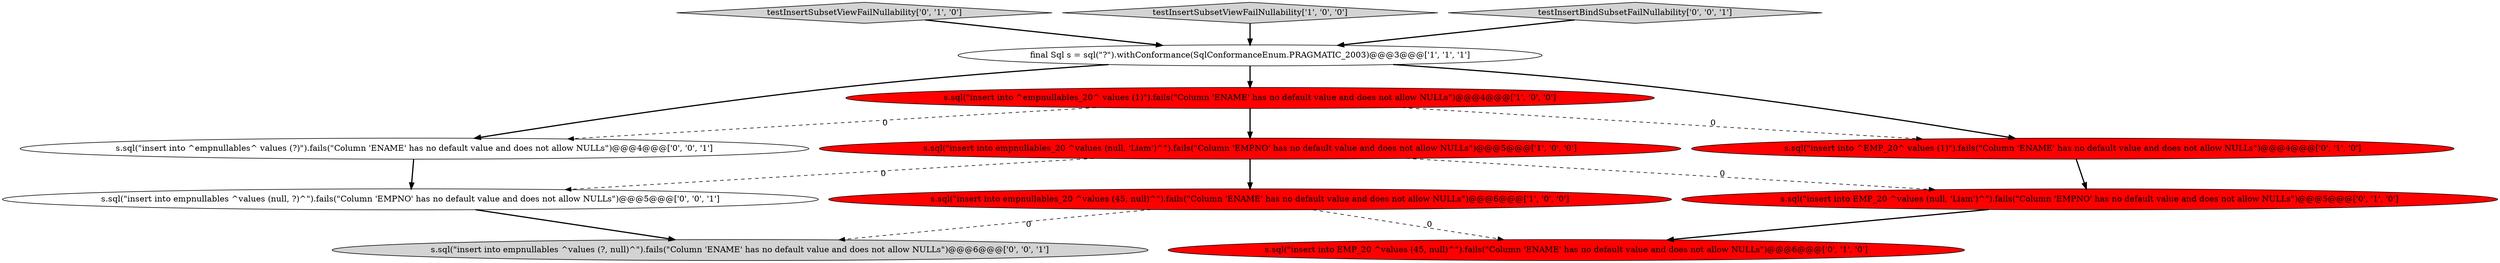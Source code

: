 digraph {
0 [style = filled, label = "s.sql(\"insert into empnullables_20 ^values (null, 'Liam')^\").fails(\"Column 'EMPNO' has no default value and does not allow NULLs\")@@@5@@@['1', '0', '0']", fillcolor = red, shape = ellipse image = "AAA1AAABBB1BBB"];
6 [style = filled, label = "testInsertSubsetViewFailNullability['0', '1', '0']", fillcolor = lightgray, shape = diamond image = "AAA0AAABBB2BBB"];
3 [style = filled, label = "testInsertSubsetViewFailNullability['1', '0', '0']", fillcolor = lightgray, shape = diamond image = "AAA0AAABBB1BBB"];
5 [style = filled, label = "s.sql(\"insert into EMP_20 ^values (45, null)^\").fails(\"Column 'ENAME' has no default value and does not allow NULLs\")@@@6@@@['0', '1', '0']", fillcolor = red, shape = ellipse image = "AAA1AAABBB2BBB"];
10 [style = filled, label = "s.sql(\"insert into ^empnullables^ values (?)\").fails(\"Column 'ENAME' has no default value and does not allow NULLs\")@@@4@@@['0', '0', '1']", fillcolor = white, shape = ellipse image = "AAA0AAABBB3BBB"];
7 [style = filled, label = "s.sql(\"insert into EMP_20 ^values (null, 'Liam')^\").fails(\"Column 'EMPNO' has no default value and does not allow NULLs\")@@@5@@@['0', '1', '0']", fillcolor = red, shape = ellipse image = "AAA1AAABBB2BBB"];
9 [style = filled, label = "s.sql(\"insert into empnullables ^values (?, null)^\").fails(\"Column 'ENAME' has no default value and does not allow NULLs\")@@@6@@@['0', '0', '1']", fillcolor = lightgray, shape = ellipse image = "AAA0AAABBB3BBB"];
11 [style = filled, label = "testInsertBindSubsetFailNullability['0', '0', '1']", fillcolor = lightgray, shape = diamond image = "AAA0AAABBB3BBB"];
12 [style = filled, label = "s.sql(\"insert into empnullables ^values (null, ?)^\").fails(\"Column 'EMPNO' has no default value and does not allow NULLs\")@@@5@@@['0', '0', '1']", fillcolor = white, shape = ellipse image = "AAA0AAABBB3BBB"];
8 [style = filled, label = "s.sql(\"insert into ^EMP_20^ values (1)\").fails(\"Column 'ENAME' has no default value and does not allow NULLs\")@@@4@@@['0', '1', '0']", fillcolor = red, shape = ellipse image = "AAA1AAABBB2BBB"];
1 [style = filled, label = "s.sql(\"insert into empnullables_20 ^values (45, null)^\").fails(\"Column 'ENAME' has no default value and does not allow NULLs\")@@@6@@@['1', '0', '0']", fillcolor = red, shape = ellipse image = "AAA1AAABBB1BBB"];
4 [style = filled, label = "s.sql(\"insert into ^empnullables_20^ values (1)\").fails(\"Column 'ENAME' has no default value and does not allow NULLs\")@@@4@@@['1', '0', '0']", fillcolor = red, shape = ellipse image = "AAA1AAABBB1BBB"];
2 [style = filled, label = "final Sql s = sql(\"?\").withConformance(SqlConformanceEnum.PRAGMATIC_2003)@@@3@@@['1', '1', '1']", fillcolor = white, shape = ellipse image = "AAA0AAABBB1BBB"];
1->9 [style = dashed, label="0"];
7->5 [style = bold, label=""];
1->5 [style = dashed, label="0"];
0->12 [style = dashed, label="0"];
3->2 [style = bold, label=""];
4->10 [style = dashed, label="0"];
0->7 [style = dashed, label="0"];
2->10 [style = bold, label=""];
12->9 [style = bold, label=""];
2->4 [style = bold, label=""];
10->12 [style = bold, label=""];
0->1 [style = bold, label=""];
11->2 [style = bold, label=""];
2->8 [style = bold, label=""];
8->7 [style = bold, label=""];
4->0 [style = bold, label=""];
4->8 [style = dashed, label="0"];
6->2 [style = bold, label=""];
}
